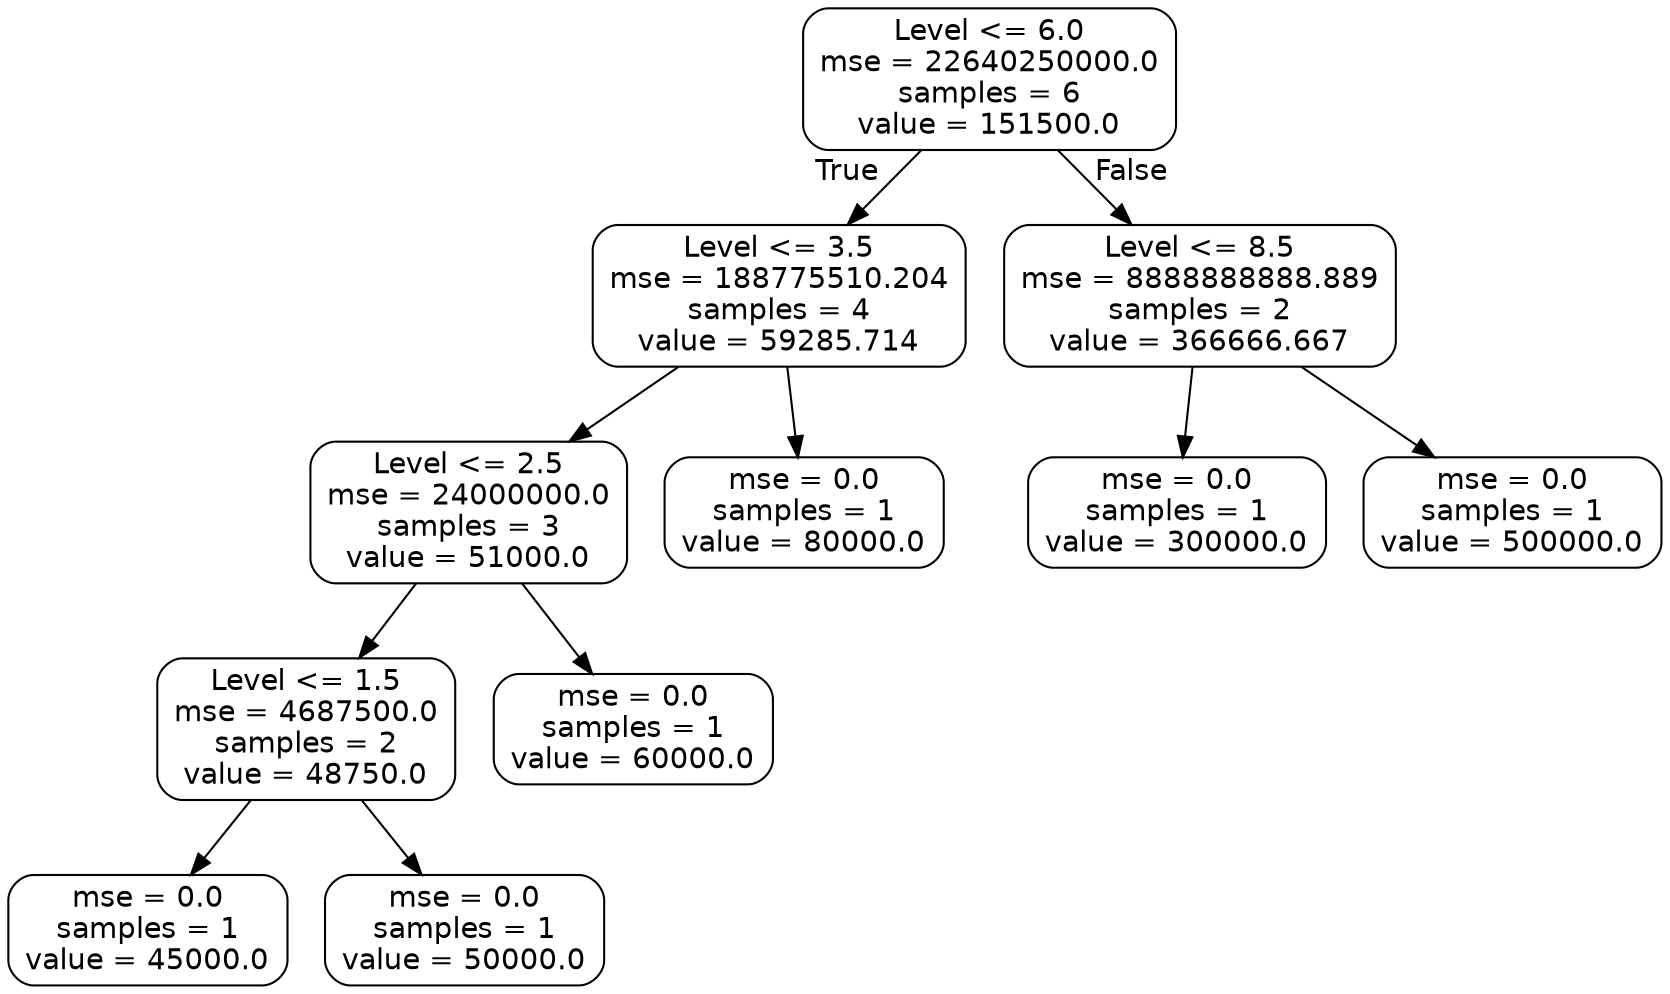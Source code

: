 digraph Tree {
node [shape=box, style="rounded", color="black", fontname=helvetica] ;
edge [fontname=helvetica] ;
0 [label="Level <= 6.0\nmse = 22640250000.0\nsamples = 6\nvalue = 151500.0"] ;
1 [label="Level <= 3.5\nmse = 188775510.204\nsamples = 4\nvalue = 59285.714"] ;
0 -> 1 [labeldistance=2.5, labelangle=45, headlabel="True"] ;
2 [label="Level <= 2.5\nmse = 24000000.0\nsamples = 3\nvalue = 51000.0"] ;
1 -> 2 ;
3 [label="Level <= 1.5\nmse = 4687500.0\nsamples = 2\nvalue = 48750.0"] ;
2 -> 3 ;
4 [label="mse = 0.0\nsamples = 1\nvalue = 45000.0"] ;
3 -> 4 ;
5 [label="mse = 0.0\nsamples = 1\nvalue = 50000.0"] ;
3 -> 5 ;
6 [label="mse = 0.0\nsamples = 1\nvalue = 60000.0"] ;
2 -> 6 ;
7 [label="mse = 0.0\nsamples = 1\nvalue = 80000.0"] ;
1 -> 7 ;
8 [label="Level <= 8.5\nmse = 8888888888.889\nsamples = 2\nvalue = 366666.667"] ;
0 -> 8 [labeldistance=2.5, labelangle=-45, headlabel="False"] ;
9 [label="mse = 0.0\nsamples = 1\nvalue = 300000.0"] ;
8 -> 9 ;
10 [label="mse = 0.0\nsamples = 1\nvalue = 500000.0"] ;
8 -> 10 ;
}